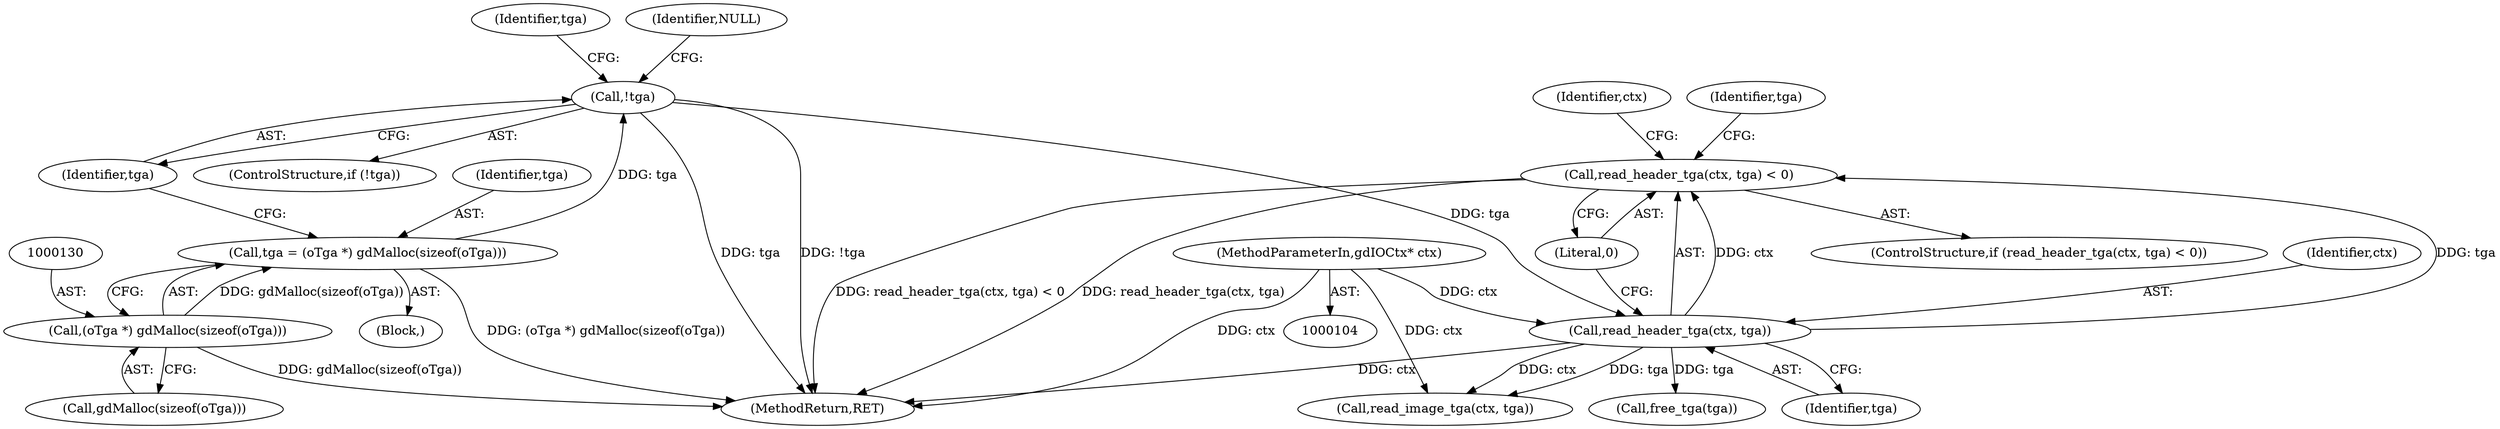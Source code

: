 digraph "0_libgd_10ef1dca63d62433fda13309b4a228782db823f7@API" {
"1000151" [label="(Call,read_header_tga(ctx, tga) < 0)"];
"1000152" [label="(Call,read_header_tga(ctx, tga))"];
"1000105" [label="(MethodParameterIn,gdIOCtx* ctx)"];
"1000135" [label="(Call,!tga)"];
"1000127" [label="(Call,tga = (oTga *) gdMalloc(sizeof(oTga)))"];
"1000129" [label="(Call,(oTga *) gdMalloc(sizeof(oTga)))"];
"1000128" [label="(Identifier,tga)"];
"1000150" [label="(ControlStructure,if (read_header_tga(ctx, tga) < 0))"];
"1000134" [label="(ControlStructure,if (!tga))"];
"1000152" [label="(Call,read_header_tga(ctx, tga))"];
"1000155" [label="(Literal,0)"];
"1000164" [label="(Identifier,ctx)"];
"1000357" [label="(MethodReturn,RET)"];
"1000142" [label="(Identifier,tga)"];
"1000105" [label="(MethodParameterIn,gdIOCtx* ctx)"];
"1000129" [label="(Call,(oTga *) gdMalloc(sizeof(oTga)))"];
"1000157" [label="(Call,free_tga(tga))"];
"1000127" [label="(Call,tga = (oTga *) gdMalloc(sizeof(oTga)))"];
"1000135" [label="(Call,!tga)"];
"1000106" [label="(Block,)"];
"1000139" [label="(Identifier,NULL)"];
"1000158" [label="(Identifier,tga)"];
"1000163" [label="(Call,read_image_tga(ctx, tga))"];
"1000153" [label="(Identifier,ctx)"];
"1000154" [label="(Identifier,tga)"];
"1000131" [label="(Call,gdMalloc(sizeof(oTga)))"];
"1000151" [label="(Call,read_header_tga(ctx, tga) < 0)"];
"1000136" [label="(Identifier,tga)"];
"1000151" -> "1000150"  [label="AST: "];
"1000151" -> "1000155"  [label="CFG: "];
"1000152" -> "1000151"  [label="AST: "];
"1000155" -> "1000151"  [label="AST: "];
"1000158" -> "1000151"  [label="CFG: "];
"1000164" -> "1000151"  [label="CFG: "];
"1000151" -> "1000357"  [label="DDG: read_header_tga(ctx, tga) < 0"];
"1000151" -> "1000357"  [label="DDG: read_header_tga(ctx, tga)"];
"1000152" -> "1000151"  [label="DDG: ctx"];
"1000152" -> "1000151"  [label="DDG: tga"];
"1000152" -> "1000154"  [label="CFG: "];
"1000153" -> "1000152"  [label="AST: "];
"1000154" -> "1000152"  [label="AST: "];
"1000155" -> "1000152"  [label="CFG: "];
"1000152" -> "1000357"  [label="DDG: ctx"];
"1000105" -> "1000152"  [label="DDG: ctx"];
"1000135" -> "1000152"  [label="DDG: tga"];
"1000152" -> "1000157"  [label="DDG: tga"];
"1000152" -> "1000163"  [label="DDG: ctx"];
"1000152" -> "1000163"  [label="DDG: tga"];
"1000105" -> "1000104"  [label="AST: "];
"1000105" -> "1000357"  [label="DDG: ctx"];
"1000105" -> "1000163"  [label="DDG: ctx"];
"1000135" -> "1000134"  [label="AST: "];
"1000135" -> "1000136"  [label="CFG: "];
"1000136" -> "1000135"  [label="AST: "];
"1000139" -> "1000135"  [label="CFG: "];
"1000142" -> "1000135"  [label="CFG: "];
"1000135" -> "1000357"  [label="DDG: !tga"];
"1000135" -> "1000357"  [label="DDG: tga"];
"1000127" -> "1000135"  [label="DDG: tga"];
"1000127" -> "1000106"  [label="AST: "];
"1000127" -> "1000129"  [label="CFG: "];
"1000128" -> "1000127"  [label="AST: "];
"1000129" -> "1000127"  [label="AST: "];
"1000136" -> "1000127"  [label="CFG: "];
"1000127" -> "1000357"  [label="DDG: (oTga *) gdMalloc(sizeof(oTga))"];
"1000129" -> "1000127"  [label="DDG: gdMalloc(sizeof(oTga))"];
"1000129" -> "1000131"  [label="CFG: "];
"1000130" -> "1000129"  [label="AST: "];
"1000131" -> "1000129"  [label="AST: "];
"1000129" -> "1000357"  [label="DDG: gdMalloc(sizeof(oTga))"];
}
